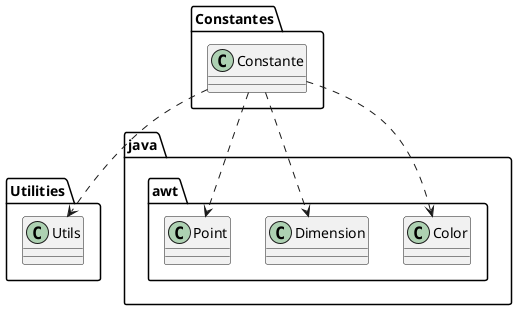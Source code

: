 @startuml
class Constantes.Constante
class Utilities.Utils
class java.awt.Color
class java.awt.Dimension
class java.awt.Point
Constantes.Constante ..> Utilities.Utils
Constantes.Constante ..> java.awt.Color
Constantes.Constante ..> java.awt.Dimension
Constantes.Constante ..> java.awt.Point
@enduml